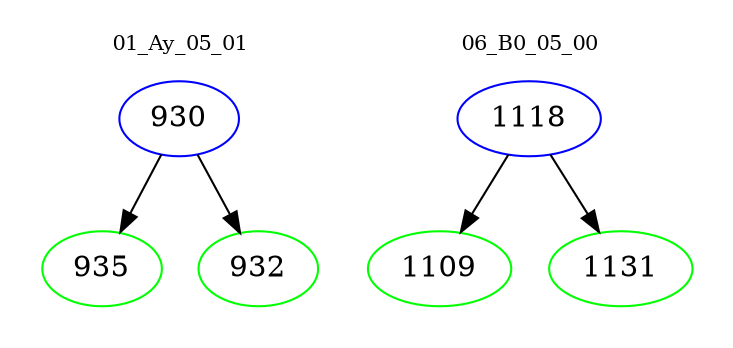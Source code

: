 digraph{
subgraph cluster_0 {
color = white
label = "01_Ay_05_01";
fontsize=10;
T0_930 [label="930", color="blue"]
T0_930 -> T0_935 [color="black"]
T0_935 [label="935", color="green"]
T0_930 -> T0_932 [color="black"]
T0_932 [label="932", color="green"]
}
subgraph cluster_1 {
color = white
label = "06_B0_05_00";
fontsize=10;
T1_1118 [label="1118", color="blue"]
T1_1118 -> T1_1109 [color="black"]
T1_1109 [label="1109", color="green"]
T1_1118 -> T1_1131 [color="black"]
T1_1131 [label="1131", color="green"]
}
}
